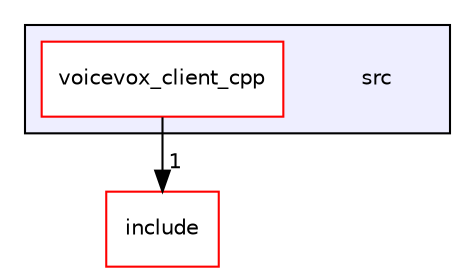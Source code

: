 digraph "src" {
  compound=true
  node [ fontsize="10", fontname="Helvetica"];
  edge [ labelfontsize="10", labelfontname="Helvetica"];
  subgraph clusterdir_68267d1309a1af8e8297ef4c3efbcdba {
    graph [ bgcolor="#eeeeff", pencolor="black", label="" URL="dir_68267d1309a1af8e8297ef4c3efbcdba.html"];
    dir_68267d1309a1af8e8297ef4c3efbcdba [shape=plaintext label="src"];
  dir_c0642729247b66af8e1f7cbefae5b919 [shape=box label="voicevox_client_cpp" fillcolor="white" style="filled" color="red" URL="dir_c0642729247b66af8e1f7cbefae5b919.html"];
  }
  dir_d44c64559bbebec7f509842c48db8b23 [shape=box label="include" fillcolor="white" style="filled" color="red" URL="dir_d44c64559bbebec7f509842c48db8b23.html"];
  dir_c0642729247b66af8e1f7cbefae5b919->dir_d44c64559bbebec7f509842c48db8b23 [headlabel="1", labeldistance=1.5 headhref="dir_000003_000000.html"];
}
